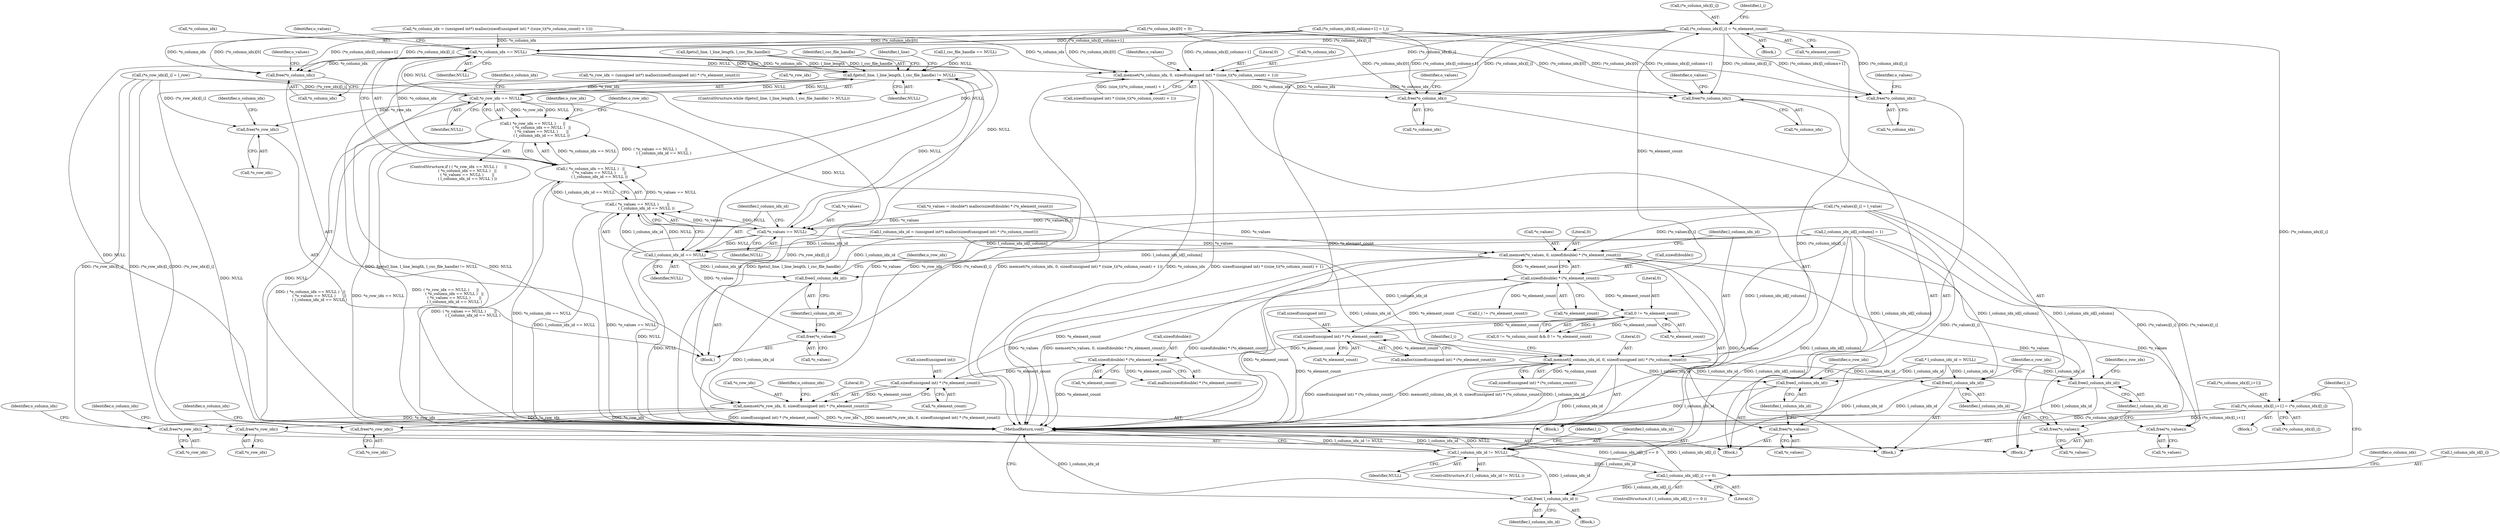 digraph "0_libxsmm_151481489192e6d1997f8bde52c5c425ea41741d_1@array" {
"1000392" [label="(Call,(*o_column_idx)[l_i] = *o_element_count)"];
"1000368" [label="(Call,sizeof(double) * (*o_element_count))"];
"1000346" [label="(Call,sizeof(unsigned int) * (*o_element_count))"];
"1000278" [label="(Call,sizeof(double) * (*o_element_count))"];
"1000252" [label="(Call,sizeof(unsigned int) * (*o_element_count))"];
"1000241" [label="(Call,0 != *o_element_count)"];
"1000180" [label="(Call,free(*o_column_idx))"];
"1000300" [label="(Call,*o_column_idx == NULL)"];
"1000164" [label="(Call,fgets(l_line, l_line_length, l_csc_file_handle) != NULL)"];
"1000295" [label="(Call,*o_row_idx == NULL)"];
"1000294" [label="(Call,( *o_row_idx == NULL )      ||\n               ( *o_column_idx == NULL )   ||\n               ( *o_values == NULL )       ||\n               ( l_column_idx_id == NULL ))"];
"1000313" [label="(Call,free(*o_row_idx))"];
"1000342" [label="(Call,memset(*o_row_idx, 0, sizeof(unsigned int) * (*o_element_count)))"];
"1000177" [label="(Call,free(*o_row_idx))"];
"1000446" [label="(Call,free(*o_row_idx))"];
"1000522" [label="(Call,free(*o_row_idx))"];
"1000550" [label="(Call,l_column_idx_id != NULL)"];
"1000566" [label="(Call,l_column_idx_id[l_i] == 0)"];
"1000583" [label="(Call,free( l_column_idx_id ))"];
"1000299" [label="(Call,( *o_column_idx == NULL )   ||\n               ( *o_values == NULL )       ||\n               ( l_column_idx_id == NULL ))"];
"1000305" [label="(Call,*o_values == NULL)"];
"1000304" [label="(Call,( *o_values == NULL )       ||\n               ( l_column_idx_id == NULL ))"];
"1000309" [label="(Call,l_column_idx_id == NULL)"];
"1000322" [label="(Call,free(l_column_idx_id))"];
"1000373" [label="(Call,memset(l_column_idx_id, 0, sizeof(unsigned int) * (*o_column_count)))"];
"1000186" [label="(Call,free(l_column_idx_id))"];
"1000455" [label="(Call,free(l_column_idx_id))"];
"1000531" [label="(Call,free(l_column_idx_id))"];
"1000319" [label="(Call,free(*o_values))"];
"1000364" [label="(Call,memset(*o_values, 0, sizeof(double) * (*o_element_count)))"];
"1000183" [label="(Call,free(*o_values))"];
"1000452" [label="(Call,free(*o_values))"];
"1000528" [label="(Call,free(*o_values))"];
"1000316" [label="(Call,free(*o_column_idx))"];
"1000351" [label="(Call,memset(*o_column_idx, 0, sizeof(unsigned int) * ((size_t)(*o_column_count) + 1)))"];
"1000449" [label="(Call,free(*o_column_idx))"];
"1000525" [label="(Call,free(*o_column_idx))"];
"1000572" [label="(Call,(*o_column_idx)[l_i+1] = (*o_column_idx)[l_i])"];
"1000281" [label="(Call,*o_element_count)"];
"1000321" [label="(Identifier,o_values)"];
"1000549" [label="(ControlStructure,if ( l_column_idx_id != NULL ))"];
"1000312" [label="(Block,)"];
"1000364" [label="(Call,memset(*o_values, 0, sizeof(double) * (*o_element_count)))"];
"1000393" [label="(Call,(*o_column_idx)[l_i])"];
"1000354" [label="(Literal,0)"];
"1000303" [label="(Identifier,NULL)"];
"1000572" [label="(Call,(*o_column_idx)[l_i+1] = (*o_column_idx)[l_i])"];
"1000373" [label="(Call,memset(l_column_idx_id, 0, sizeof(unsigned int) * (*o_column_count)))"];
"1000183" [label="(Call,free(*o_values))"];
"1000532" [label="(Identifier,l_column_idx_id)"];
"1000371" [label="(Call,*o_element_count)"];
"1000454" [label="(Identifier,o_values)"];
"1000347" [label="(Call,sizeof(unsigned int))"];
"1000310" [label="(Identifier,l_column_idx_id)"];
"1000186" [label="(Call,free(l_column_idx_id))"];
"1000369" [label="(Call,sizeof(double))"];
"1000446" [label="(Call,free(*o_row_idx))"];
"1000445" [label="(Block,)"];
"1000535" [label="(Identifier,o_row_idx)"];
"1000257" [label="(Call,*o_column_idx = (unsigned int*) malloc(sizeof(unsigned int) * ((size_t)(*o_column_count) + 1)))"];
"1000302" [label="(Identifier,o_column_idx)"];
"1000585" [label="(MethodReturn,void)"];
"1000506" [label="(Call,(*o_column_idx)[l_column+1] = l_i)"];
"1000300" [label="(Call,*o_column_idx == NULL)"];
"1000309" [label="(Call,l_column_idx_id == NULL)"];
"1000529" [label="(Call,*o_values)"];
"1000311" [label="(Identifier,NULL)"];
"1000565" [label="(ControlStructure,if ( l_column_idx_id[l_i] == 0 ))"];
"1000391" [label="(Block,)"];
"1000521" [label="(Block,)"];
"1000352" [label="(Call,*o_column_idx)"];
"1000304" [label="(Call,( *o_values == NULL )       ||\n               ( l_column_idx_id == NULL ))"];
"1000314" [label="(Call,*o_row_idx)"];
"1000355" [label="(Call,sizeof(unsigned int) * ((size_t)(*o_column_count) + 1))"];
"1000293" [label="(ControlStructure,if ( ( *o_row_idx == NULL )      ||\n               ( *o_column_idx == NULL )   ||\n               ( *o_values == NULL )       ||\n               ( l_column_idx_id == NULL ) ))"];
"1000573" [label="(Call,(*o_column_idx)[l_i+1])"];
"1000374" [label="(Identifier,l_column_idx_id)"];
"1000563" [label="(Identifier,l_i)"];
"1000390" [label="(Identifier,l_i)"];
"1000368" [label="(Call,sizeof(double) * (*o_element_count))"];
"1000375" [label="(Literal,0)"];
"1000180" [label="(Call,free(*o_column_idx))"];
"1000241" [label="(Call,0 != *o_element_count)"];
"1000323" [label="(Identifier,l_column_idx_id)"];
"1000579" [label="(Call,(*o_column_idx)[l_i])"];
"1000526" [label="(Call,*o_column_idx)"];
"1000255" [label="(Call,*o_element_count)"];
"1000459" [label="(Identifier,o_row_idx)"];
"1000320" [label="(Call,*o_values)"];
"1000566" [label="(Call,l_column_idx_id[l_i] == 0)"];
"1000450" [label="(Call,*o_column_idx)"];
"1000318" [label="(Identifier,o_column_idx)"];
"1000246" [label="(Call,*o_row_idx = (unsigned int*) malloc(sizeof(unsigned int) * (*o_element_count)))"];
"1000343" [label="(Call,*o_row_idx)"];
"1000316" [label="(Call,free(*o_column_idx))"];
"1000493" [label="(Call,(*o_values)[l_i] = l_value)"];
"1000181" [label="(Call,*o_column_idx)"];
"1000397" [label="(Call,*o_element_count)"];
"1000322" [label="(Call,free(l_column_idx_id))"];
"1000185" [label="(Identifier,o_values)"];
"1000294" [label="(Call,( *o_row_idx == NULL )      ||\n               ( *o_column_idx == NULL )   ||\n               ( *o_values == NULL )       ||\n               ( l_column_idx_id == NULL ))"];
"1000528" [label="(Call,free(*o_values))"];
"1000165" [label="(Call,fgets(l_line, l_line_length, l_csc_file_handle))"];
"1000570" [label="(Literal,0)"];
"1000308" [label="(Identifier,NULL)"];
"1000164" [label="(Call,fgets(l_line, l_line_length, l_csc_file_handle) != NULL)"];
"1000366" [label="(Identifier,o_values)"];
"1000163" [label="(ControlStructure,while (fgets(l_line, l_line_length, l_csc_file_handle) != NULL))"];
"1000455" [label="(Call,free(l_column_idx_id))"];
"1000342" [label="(Call,memset(*o_row_idx, 0, sizeof(unsigned int) * (*o_element_count)))"];
"1000243" [label="(Call,*o_element_count)"];
"1000453" [label="(Call,*o_values)"];
"1000523" [label="(Call,*o_row_idx)"];
"1000317" [label="(Call,*o_column_idx)"];
"1000177" [label="(Call,free(*o_row_idx))"];
"1000242" [label="(Literal,0)"];
"1000399" [label="(Call,(*o_column_idx)[0] = 0)"];
"1000515" [label="(Identifier,l_csc_file_handle)"];
"1000306" [label="(Call,*o_values)"];
"1000583" [label="(Call,free( l_column_idx_id ))"];
"1000349" [label="(Call,*o_element_count)"];
"1000452" [label="(Call,free(*o_values))"];
"1000571" [label="(Block,)"];
"1000487" [label="(Call,(*o_row_idx)[l_i] = l_row)"];
"1000190" [label="(Identifier,o_row_idx)"];
"1000301" [label="(Call,*o_column_idx)"];
"1000550" [label="(Call,l_column_idx_id != NULL)"];
"1000584" [label="(Identifier,l_column_idx_id)"];
"1000174" [label="(Identifier,l_line)"];
"1000530" [label="(Identifier,o_values)"];
"1000353" [label="(Identifier,o_column_idx)"];
"1000449" [label="(Call,free(*o_column_idx))"];
"1000178" [label="(Call,*o_row_idx)"];
"1000346" [label="(Call,sizeof(unsigned int) * (*o_element_count))"];
"1000552" [label="(Identifier,NULL)"];
"1000272" [label="(Call,*o_values = (double*) malloc(sizeof(double) * (*o_element_count)))"];
"1000142" [label="(Call,* l_column_idx_id = NULL)"];
"1000295" [label="(Call,*o_row_idx == NULL)"];
"1000251" [label="(Call,malloc(sizeof(unsigned int) * (*o_element_count)))"];
"1000169" [label="(Identifier,NULL)"];
"1000298" [label="(Identifier,NULL)"];
"1000451" [label="(Identifier,o_column_idx)"];
"1000447" [label="(Call,*o_row_idx)"];
"1000556" [label="(Identifier,l_i)"];
"1000522" [label="(Call,free(*o_row_idx))"];
"1000176" [label="(Block,)"];
"1000299" [label="(Call,( *o_column_idx == NULL )   ||\n               ( *o_values == NULL )       ||\n               ( l_column_idx_id == NULL ))"];
"1000283" [label="(Call,l_column_idx_id = (unsigned int*) malloc(sizeof(unsigned int) * (*o_column_count)))"];
"1000236" [label="(Call,0 != *o_column_count && 0 != *o_element_count)"];
"1000278" [label="(Call,sizeof(double) * (*o_element_count))"];
"1000253" [label="(Call,sizeof(unsigned int))"];
"1000305" [label="(Call,*o_values == NULL)"];
"1000525" [label="(Call,free(*o_column_idx))"];
"1000551" [label="(Identifier,l_column_idx_id)"];
"1000319" [label="(Call,free(*o_values))"];
"1000365" [label="(Call,*o_values)"];
"1000296" [label="(Call,*o_row_idx)"];
"1000307" [label="(Identifier,o_values)"];
"1000245" [label="(Block,)"];
"1000313" [label="(Call,free(*o_row_idx))"];
"1000383" [label="(Identifier,l_i)"];
"1000531" [label="(Call,free(l_column_idx_id))"];
"1000155" [label="(Call,l_csc_file_handle == NULL)"];
"1000326" [label="(Identifier,o_row_idx)"];
"1000501" [label="(Call,l_column_idx_id[l_column] = 1)"];
"1000252" [label="(Call,sizeof(unsigned int) * (*o_element_count))"];
"1000575" [label="(Identifier,o_column_idx)"];
"1000187" [label="(Identifier,l_column_idx_id)"];
"1000367" [label="(Literal,0)"];
"1000345" [label="(Literal,0)"];
"1000184" [label="(Call,*o_values)"];
"1000553" [label="(Block,)"];
"1000344" [label="(Identifier,o_row_idx)"];
"1000315" [label="(Identifier,o_row_idx)"];
"1000456" [label="(Identifier,l_column_idx_id)"];
"1000567" [label="(Call,l_column_idx_id[l_i])"];
"1000517" [label="(Call,l_i != (*o_element_count))"];
"1000351" [label="(Call,memset(*o_column_idx, 0, sizeof(unsigned int) * ((size_t)(*o_column_count) + 1)))"];
"1000182" [label="(Identifier,o_column_idx)"];
"1000527" [label="(Identifier,o_column_idx)"];
"1000392" [label="(Call,(*o_column_idx)[l_i] = *o_element_count)"];
"1000279" [label="(Call,sizeof(double))"];
"1000376" [label="(Call,sizeof(unsigned int) * (*o_column_count))"];
"1000277" [label="(Call,malloc(sizeof(double) * (*o_element_count)))"];
"1000392" -> "1000391"  [label="AST: "];
"1000392" -> "1000397"  [label="CFG: "];
"1000393" -> "1000392"  [label="AST: "];
"1000397" -> "1000392"  [label="AST: "];
"1000390" -> "1000392"  [label="CFG: "];
"1000392" -> "1000585"  [label="DDG: *o_element_count"];
"1000392" -> "1000585"  [label="DDG: (*o_column_idx)[l_i]"];
"1000392" -> "1000180"  [label="DDG: (*o_column_idx)[l_i]"];
"1000392" -> "1000300"  [label="DDG: (*o_column_idx)[l_i]"];
"1000392" -> "1000316"  [label="DDG: (*o_column_idx)[l_i]"];
"1000392" -> "1000351"  [label="DDG: (*o_column_idx)[l_i]"];
"1000368" -> "1000392"  [label="DDG: *o_element_count"];
"1000392" -> "1000449"  [label="DDG: (*o_column_idx)[l_i]"];
"1000392" -> "1000525"  [label="DDG: (*o_column_idx)[l_i]"];
"1000392" -> "1000572"  [label="DDG: (*o_column_idx)[l_i]"];
"1000368" -> "1000364"  [label="AST: "];
"1000368" -> "1000371"  [label="CFG: "];
"1000369" -> "1000368"  [label="AST: "];
"1000371" -> "1000368"  [label="AST: "];
"1000364" -> "1000368"  [label="CFG: "];
"1000368" -> "1000585"  [label="DDG: *o_element_count"];
"1000368" -> "1000241"  [label="DDG: *o_element_count"];
"1000368" -> "1000252"  [label="DDG: *o_element_count"];
"1000368" -> "1000364"  [label="DDG: *o_element_count"];
"1000346" -> "1000368"  [label="DDG: *o_element_count"];
"1000368" -> "1000517"  [label="DDG: *o_element_count"];
"1000346" -> "1000342"  [label="AST: "];
"1000346" -> "1000349"  [label="CFG: "];
"1000347" -> "1000346"  [label="AST: "];
"1000349" -> "1000346"  [label="AST: "];
"1000342" -> "1000346"  [label="CFG: "];
"1000346" -> "1000342"  [label="DDG: *o_element_count"];
"1000278" -> "1000346"  [label="DDG: *o_element_count"];
"1000278" -> "1000277"  [label="AST: "];
"1000278" -> "1000281"  [label="CFG: "];
"1000279" -> "1000278"  [label="AST: "];
"1000281" -> "1000278"  [label="AST: "];
"1000277" -> "1000278"  [label="CFG: "];
"1000278" -> "1000585"  [label="DDG: *o_element_count"];
"1000278" -> "1000277"  [label="DDG: *o_element_count"];
"1000252" -> "1000278"  [label="DDG: *o_element_count"];
"1000252" -> "1000251"  [label="AST: "];
"1000252" -> "1000255"  [label="CFG: "];
"1000253" -> "1000252"  [label="AST: "];
"1000255" -> "1000252"  [label="AST: "];
"1000251" -> "1000252"  [label="CFG: "];
"1000252" -> "1000251"  [label="DDG: *o_element_count"];
"1000241" -> "1000252"  [label="DDG: *o_element_count"];
"1000241" -> "1000236"  [label="AST: "];
"1000241" -> "1000243"  [label="CFG: "];
"1000242" -> "1000241"  [label="AST: "];
"1000243" -> "1000241"  [label="AST: "];
"1000236" -> "1000241"  [label="CFG: "];
"1000241" -> "1000585"  [label="DDG: *o_element_count"];
"1000241" -> "1000236"  [label="DDG: 0"];
"1000241" -> "1000236"  [label="DDG: *o_element_count"];
"1000180" -> "1000176"  [label="AST: "];
"1000180" -> "1000181"  [label="CFG: "];
"1000181" -> "1000180"  [label="AST: "];
"1000185" -> "1000180"  [label="CFG: "];
"1000506" -> "1000180"  [label="DDG: (*o_column_idx)[l_column+1]"];
"1000399" -> "1000180"  [label="DDG: (*o_column_idx)[0]"];
"1000351" -> "1000180"  [label="DDG: *o_column_idx"];
"1000300" -> "1000299"  [label="AST: "];
"1000300" -> "1000303"  [label="CFG: "];
"1000301" -> "1000300"  [label="AST: "];
"1000303" -> "1000300"  [label="AST: "];
"1000307" -> "1000300"  [label="CFG: "];
"1000299" -> "1000300"  [label="CFG: "];
"1000300" -> "1000585"  [label="DDG: NULL"];
"1000300" -> "1000164"  [label="DDG: NULL"];
"1000300" -> "1000299"  [label="DDG: *o_column_idx"];
"1000300" -> "1000299"  [label="DDG: NULL"];
"1000506" -> "1000300"  [label="DDG: (*o_column_idx)[l_column+1]"];
"1000257" -> "1000300"  [label="DDG: *o_column_idx"];
"1000399" -> "1000300"  [label="DDG: (*o_column_idx)[0]"];
"1000295" -> "1000300"  [label="DDG: NULL"];
"1000300" -> "1000305"  [label="DDG: NULL"];
"1000300" -> "1000316"  [label="DDG: *o_column_idx"];
"1000300" -> "1000351"  [label="DDG: *o_column_idx"];
"1000164" -> "1000163"  [label="AST: "];
"1000164" -> "1000169"  [label="CFG: "];
"1000165" -> "1000164"  [label="AST: "];
"1000169" -> "1000164"  [label="AST: "];
"1000174" -> "1000164"  [label="CFG: "];
"1000515" -> "1000164"  [label="CFG: "];
"1000164" -> "1000585"  [label="DDG: fgets(l_line, l_line_length, l_csc_file_handle) != NULL"];
"1000164" -> "1000585"  [label="DDG: NULL"];
"1000164" -> "1000585"  [label="DDG: fgets(l_line, l_line_length, l_csc_file_handle)"];
"1000165" -> "1000164"  [label="DDG: l_line"];
"1000165" -> "1000164"  [label="DDG: l_line_length"];
"1000165" -> "1000164"  [label="DDG: l_csc_file_handle"];
"1000295" -> "1000164"  [label="DDG: NULL"];
"1000155" -> "1000164"  [label="DDG: NULL"];
"1000309" -> "1000164"  [label="DDG: NULL"];
"1000305" -> "1000164"  [label="DDG: NULL"];
"1000164" -> "1000295"  [label="DDG: NULL"];
"1000164" -> "1000550"  [label="DDG: NULL"];
"1000295" -> "1000294"  [label="AST: "];
"1000295" -> "1000298"  [label="CFG: "];
"1000296" -> "1000295"  [label="AST: "];
"1000298" -> "1000295"  [label="AST: "];
"1000302" -> "1000295"  [label="CFG: "];
"1000294" -> "1000295"  [label="CFG: "];
"1000295" -> "1000585"  [label="DDG: NULL"];
"1000295" -> "1000294"  [label="DDG: *o_row_idx"];
"1000295" -> "1000294"  [label="DDG: NULL"];
"1000487" -> "1000295"  [label="DDG: (*o_row_idx)[l_i]"];
"1000246" -> "1000295"  [label="DDG: *o_row_idx"];
"1000295" -> "1000313"  [label="DDG: *o_row_idx"];
"1000295" -> "1000342"  [label="DDG: *o_row_idx"];
"1000294" -> "1000293"  [label="AST: "];
"1000294" -> "1000299"  [label="CFG: "];
"1000299" -> "1000294"  [label="AST: "];
"1000315" -> "1000294"  [label="CFG: "];
"1000344" -> "1000294"  [label="CFG: "];
"1000294" -> "1000585"  [label="DDG: ( *o_row_idx == NULL )      ||\n               ( *o_column_idx == NULL )   ||\n               ( *o_values == NULL )       ||\n               ( l_column_idx_id == NULL )"];
"1000294" -> "1000585"  [label="DDG: ( *o_column_idx == NULL )   ||\n               ( *o_values == NULL )       ||\n               ( l_column_idx_id == NULL )"];
"1000294" -> "1000585"  [label="DDG: *o_row_idx == NULL"];
"1000299" -> "1000294"  [label="DDG: *o_column_idx == NULL"];
"1000299" -> "1000294"  [label="DDG: ( *o_values == NULL )       ||\n               ( l_column_idx_id == NULL )"];
"1000313" -> "1000312"  [label="AST: "];
"1000313" -> "1000314"  [label="CFG: "];
"1000314" -> "1000313"  [label="AST: "];
"1000318" -> "1000313"  [label="CFG: "];
"1000487" -> "1000313"  [label="DDG: (*o_row_idx)[l_i]"];
"1000342" -> "1000245"  [label="AST: "];
"1000343" -> "1000342"  [label="AST: "];
"1000345" -> "1000342"  [label="AST: "];
"1000353" -> "1000342"  [label="CFG: "];
"1000342" -> "1000585"  [label="DDG: *o_row_idx"];
"1000342" -> "1000585"  [label="DDG: memset(*o_row_idx, 0, sizeof(unsigned int) * (*o_element_count))"];
"1000342" -> "1000585"  [label="DDG: sizeof(unsigned int) * (*o_element_count)"];
"1000342" -> "1000177"  [label="DDG: *o_row_idx"];
"1000487" -> "1000342"  [label="DDG: (*o_row_idx)[l_i]"];
"1000342" -> "1000446"  [label="DDG: *o_row_idx"];
"1000342" -> "1000522"  [label="DDG: *o_row_idx"];
"1000177" -> "1000176"  [label="AST: "];
"1000177" -> "1000178"  [label="CFG: "];
"1000178" -> "1000177"  [label="AST: "];
"1000182" -> "1000177"  [label="CFG: "];
"1000487" -> "1000177"  [label="DDG: (*o_row_idx)[l_i]"];
"1000446" -> "1000445"  [label="AST: "];
"1000446" -> "1000447"  [label="CFG: "];
"1000447" -> "1000446"  [label="AST: "];
"1000451" -> "1000446"  [label="CFG: "];
"1000487" -> "1000446"  [label="DDG: (*o_row_idx)[l_i]"];
"1000522" -> "1000521"  [label="AST: "];
"1000522" -> "1000523"  [label="CFG: "];
"1000523" -> "1000522"  [label="AST: "];
"1000527" -> "1000522"  [label="CFG: "];
"1000487" -> "1000522"  [label="DDG: (*o_row_idx)[l_i]"];
"1000550" -> "1000549"  [label="AST: "];
"1000550" -> "1000552"  [label="CFG: "];
"1000551" -> "1000550"  [label="AST: "];
"1000552" -> "1000550"  [label="AST: "];
"1000556" -> "1000550"  [label="CFG: "];
"1000585" -> "1000550"  [label="CFG: "];
"1000550" -> "1000585"  [label="DDG: l_column_idx_id != NULL"];
"1000550" -> "1000585"  [label="DDG: l_column_idx_id"];
"1000550" -> "1000585"  [label="DDG: NULL"];
"1000501" -> "1000550"  [label="DDG: l_column_idx_id[l_column]"];
"1000142" -> "1000550"  [label="DDG: l_column_idx_id"];
"1000373" -> "1000550"  [label="DDG: l_column_idx_id"];
"1000550" -> "1000566"  [label="DDG: l_column_idx_id"];
"1000550" -> "1000583"  [label="DDG: l_column_idx_id"];
"1000566" -> "1000565"  [label="AST: "];
"1000566" -> "1000570"  [label="CFG: "];
"1000567" -> "1000566"  [label="AST: "];
"1000570" -> "1000566"  [label="AST: "];
"1000575" -> "1000566"  [label="CFG: "];
"1000563" -> "1000566"  [label="CFG: "];
"1000566" -> "1000585"  [label="DDG: l_column_idx_id[l_i] == 0"];
"1000566" -> "1000585"  [label="DDG: l_column_idx_id[l_i]"];
"1000566" -> "1000583"  [label="DDG: l_column_idx_id[l_i]"];
"1000583" -> "1000553"  [label="AST: "];
"1000583" -> "1000584"  [label="CFG: "];
"1000584" -> "1000583"  [label="AST: "];
"1000585" -> "1000583"  [label="CFG: "];
"1000583" -> "1000585"  [label="DDG: l_column_idx_id"];
"1000501" -> "1000583"  [label="DDG: l_column_idx_id[l_column]"];
"1000299" -> "1000304"  [label="CFG: "];
"1000304" -> "1000299"  [label="AST: "];
"1000299" -> "1000585"  [label="DDG: ( *o_values == NULL )       ||\n               ( l_column_idx_id == NULL )"];
"1000299" -> "1000585"  [label="DDG: *o_column_idx == NULL"];
"1000304" -> "1000299"  [label="DDG: *o_values == NULL"];
"1000304" -> "1000299"  [label="DDG: l_column_idx_id == NULL"];
"1000305" -> "1000304"  [label="AST: "];
"1000305" -> "1000308"  [label="CFG: "];
"1000306" -> "1000305"  [label="AST: "];
"1000308" -> "1000305"  [label="AST: "];
"1000310" -> "1000305"  [label="CFG: "];
"1000304" -> "1000305"  [label="CFG: "];
"1000305" -> "1000585"  [label="DDG: NULL"];
"1000305" -> "1000304"  [label="DDG: *o_values"];
"1000305" -> "1000304"  [label="DDG: NULL"];
"1000493" -> "1000305"  [label="DDG: (*o_values)[l_i]"];
"1000272" -> "1000305"  [label="DDG: *o_values"];
"1000305" -> "1000309"  [label="DDG: NULL"];
"1000305" -> "1000319"  [label="DDG: *o_values"];
"1000305" -> "1000364"  [label="DDG: *o_values"];
"1000304" -> "1000309"  [label="CFG: "];
"1000309" -> "1000304"  [label="AST: "];
"1000304" -> "1000585"  [label="DDG: l_column_idx_id == NULL"];
"1000304" -> "1000585"  [label="DDG: *o_values == NULL"];
"1000309" -> "1000304"  [label="DDG: l_column_idx_id"];
"1000309" -> "1000304"  [label="DDG: NULL"];
"1000309" -> "1000311"  [label="CFG: "];
"1000310" -> "1000309"  [label="AST: "];
"1000311" -> "1000309"  [label="AST: "];
"1000309" -> "1000585"  [label="DDG: NULL"];
"1000283" -> "1000309"  [label="DDG: l_column_idx_id"];
"1000501" -> "1000309"  [label="DDG: l_column_idx_id[l_column]"];
"1000309" -> "1000322"  [label="DDG: l_column_idx_id"];
"1000309" -> "1000373"  [label="DDG: l_column_idx_id"];
"1000322" -> "1000312"  [label="AST: "];
"1000322" -> "1000323"  [label="CFG: "];
"1000323" -> "1000322"  [label="AST: "];
"1000326" -> "1000322"  [label="CFG: "];
"1000322" -> "1000585"  [label="DDG: l_column_idx_id"];
"1000283" -> "1000322"  [label="DDG: l_column_idx_id"];
"1000501" -> "1000322"  [label="DDG: l_column_idx_id[l_column]"];
"1000373" -> "1000245"  [label="AST: "];
"1000373" -> "1000376"  [label="CFG: "];
"1000374" -> "1000373"  [label="AST: "];
"1000375" -> "1000373"  [label="AST: "];
"1000376" -> "1000373"  [label="AST: "];
"1000383" -> "1000373"  [label="CFG: "];
"1000373" -> "1000585"  [label="DDG: sizeof(unsigned int) * (*o_column_count)"];
"1000373" -> "1000585"  [label="DDG: memset(l_column_idx_id, 0, sizeof(unsigned int) * (*o_column_count))"];
"1000373" -> "1000585"  [label="DDG: l_column_idx_id"];
"1000373" -> "1000186"  [label="DDG: l_column_idx_id"];
"1000283" -> "1000373"  [label="DDG: l_column_idx_id"];
"1000501" -> "1000373"  [label="DDG: l_column_idx_id[l_column]"];
"1000376" -> "1000373"  [label="DDG: *o_column_count"];
"1000373" -> "1000455"  [label="DDG: l_column_idx_id"];
"1000373" -> "1000531"  [label="DDG: l_column_idx_id"];
"1000186" -> "1000176"  [label="AST: "];
"1000186" -> "1000187"  [label="CFG: "];
"1000187" -> "1000186"  [label="AST: "];
"1000190" -> "1000186"  [label="CFG: "];
"1000186" -> "1000585"  [label="DDG: l_column_idx_id"];
"1000501" -> "1000186"  [label="DDG: l_column_idx_id[l_column]"];
"1000142" -> "1000186"  [label="DDG: l_column_idx_id"];
"1000455" -> "1000445"  [label="AST: "];
"1000455" -> "1000456"  [label="CFG: "];
"1000456" -> "1000455"  [label="AST: "];
"1000459" -> "1000455"  [label="CFG: "];
"1000455" -> "1000585"  [label="DDG: l_column_idx_id"];
"1000501" -> "1000455"  [label="DDG: l_column_idx_id[l_column]"];
"1000142" -> "1000455"  [label="DDG: l_column_idx_id"];
"1000531" -> "1000521"  [label="AST: "];
"1000531" -> "1000532"  [label="CFG: "];
"1000532" -> "1000531"  [label="AST: "];
"1000535" -> "1000531"  [label="CFG: "];
"1000531" -> "1000585"  [label="DDG: l_column_idx_id"];
"1000501" -> "1000531"  [label="DDG: l_column_idx_id[l_column]"];
"1000142" -> "1000531"  [label="DDG: l_column_idx_id"];
"1000319" -> "1000312"  [label="AST: "];
"1000319" -> "1000320"  [label="CFG: "];
"1000320" -> "1000319"  [label="AST: "];
"1000323" -> "1000319"  [label="CFG: "];
"1000493" -> "1000319"  [label="DDG: (*o_values)[l_i]"];
"1000272" -> "1000319"  [label="DDG: *o_values"];
"1000364" -> "1000245"  [label="AST: "];
"1000365" -> "1000364"  [label="AST: "];
"1000367" -> "1000364"  [label="AST: "];
"1000374" -> "1000364"  [label="CFG: "];
"1000364" -> "1000585"  [label="DDG: *o_values"];
"1000364" -> "1000585"  [label="DDG: memset(*o_values, 0, sizeof(double) * (*o_element_count))"];
"1000364" -> "1000585"  [label="DDG: sizeof(double) * (*o_element_count)"];
"1000364" -> "1000183"  [label="DDG: *o_values"];
"1000493" -> "1000364"  [label="DDG: (*o_values)[l_i]"];
"1000272" -> "1000364"  [label="DDG: *o_values"];
"1000364" -> "1000452"  [label="DDG: *o_values"];
"1000364" -> "1000528"  [label="DDG: *o_values"];
"1000183" -> "1000176"  [label="AST: "];
"1000183" -> "1000184"  [label="CFG: "];
"1000184" -> "1000183"  [label="AST: "];
"1000187" -> "1000183"  [label="CFG: "];
"1000493" -> "1000183"  [label="DDG: (*o_values)[l_i]"];
"1000452" -> "1000445"  [label="AST: "];
"1000452" -> "1000453"  [label="CFG: "];
"1000453" -> "1000452"  [label="AST: "];
"1000456" -> "1000452"  [label="CFG: "];
"1000493" -> "1000452"  [label="DDG: (*o_values)[l_i]"];
"1000528" -> "1000521"  [label="AST: "];
"1000528" -> "1000529"  [label="CFG: "];
"1000529" -> "1000528"  [label="AST: "];
"1000532" -> "1000528"  [label="CFG: "];
"1000493" -> "1000528"  [label="DDG: (*o_values)[l_i]"];
"1000316" -> "1000312"  [label="AST: "];
"1000316" -> "1000317"  [label="CFG: "];
"1000317" -> "1000316"  [label="AST: "];
"1000321" -> "1000316"  [label="CFG: "];
"1000506" -> "1000316"  [label="DDG: (*o_column_idx)[l_column+1]"];
"1000257" -> "1000316"  [label="DDG: *o_column_idx"];
"1000399" -> "1000316"  [label="DDG: (*o_column_idx)[0]"];
"1000351" -> "1000245"  [label="AST: "];
"1000351" -> "1000355"  [label="CFG: "];
"1000352" -> "1000351"  [label="AST: "];
"1000354" -> "1000351"  [label="AST: "];
"1000355" -> "1000351"  [label="AST: "];
"1000366" -> "1000351"  [label="CFG: "];
"1000351" -> "1000585"  [label="DDG: memset(*o_column_idx, 0, sizeof(unsigned int) * ((size_t)(*o_column_count) + 1))"];
"1000351" -> "1000585"  [label="DDG: *o_column_idx"];
"1000351" -> "1000585"  [label="DDG: sizeof(unsigned int) * ((size_t)(*o_column_count) + 1)"];
"1000506" -> "1000351"  [label="DDG: (*o_column_idx)[l_column+1]"];
"1000257" -> "1000351"  [label="DDG: *o_column_idx"];
"1000399" -> "1000351"  [label="DDG: (*o_column_idx)[0]"];
"1000355" -> "1000351"  [label="DDG: (size_t)(*o_column_count) + 1"];
"1000351" -> "1000449"  [label="DDG: *o_column_idx"];
"1000351" -> "1000525"  [label="DDG: *o_column_idx"];
"1000449" -> "1000445"  [label="AST: "];
"1000449" -> "1000450"  [label="CFG: "];
"1000450" -> "1000449"  [label="AST: "];
"1000454" -> "1000449"  [label="CFG: "];
"1000506" -> "1000449"  [label="DDG: (*o_column_idx)[l_column+1]"];
"1000399" -> "1000449"  [label="DDG: (*o_column_idx)[0]"];
"1000525" -> "1000521"  [label="AST: "];
"1000525" -> "1000526"  [label="CFG: "];
"1000526" -> "1000525"  [label="AST: "];
"1000530" -> "1000525"  [label="CFG: "];
"1000506" -> "1000525"  [label="DDG: (*o_column_idx)[l_column+1]"];
"1000399" -> "1000525"  [label="DDG: (*o_column_idx)[0]"];
"1000572" -> "1000571"  [label="AST: "];
"1000572" -> "1000579"  [label="CFG: "];
"1000573" -> "1000572"  [label="AST: "];
"1000579" -> "1000572"  [label="AST: "];
"1000563" -> "1000572"  [label="CFG: "];
"1000572" -> "1000585"  [label="DDG: (*o_column_idx)[l_i]"];
"1000572" -> "1000585"  [label="DDG: (*o_column_idx)[l_i+1]"];
}
